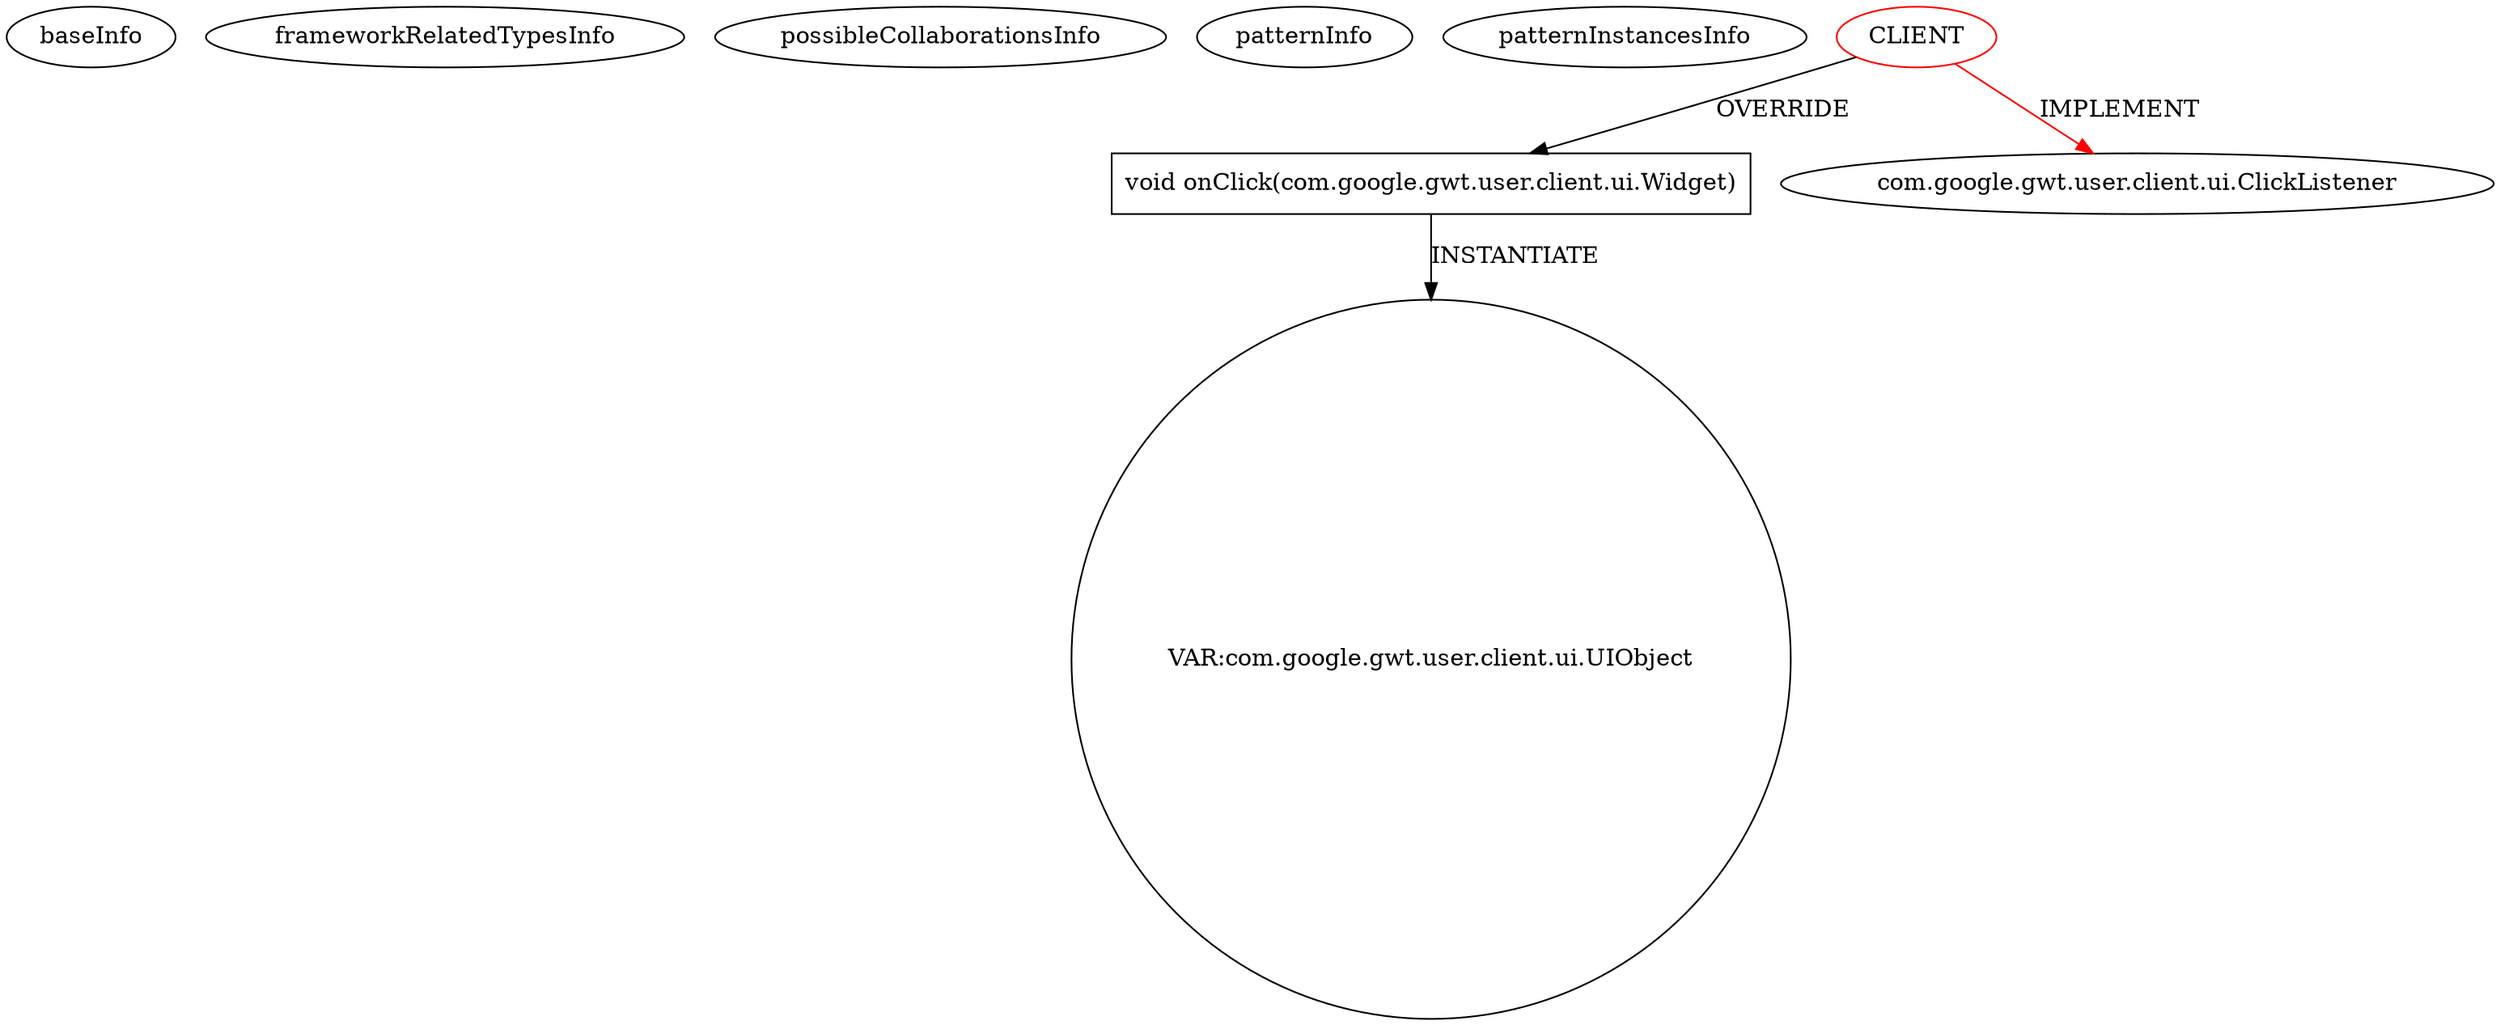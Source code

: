 digraph {
baseInfo[graphId=581,category="pattern",isAnonymous=false,possibleRelation=false]
frameworkRelatedTypesInfo[0="com.google.gwt.user.client.ui.ClickListener"]
possibleCollaborationsInfo[]
patternInfo[frequency=2.0,patternRootClient=0]
patternInstancesInfo[0="hmiguellima-ugat~/hmiguellima-ugat/ugat-master/src/org/ucp/gwt/widgets/EditableCombo.java~EditableCombo_ChoicesBtn_onClickAdapter~3036",1="hmiguellima-ugat~/hmiguellima-ugat/ugat-master/src/org/ucp/gwt/widgets/ExpandableLabel.java~ExpandableLabel_onClick~2991"]
2[label="void onClick(com.google.gwt.user.client.ui.Widget)",vertexType="OVERRIDING_METHOD_DECLARATION",isFrameworkType=false,shape=box]
0[label="CLIENT",vertexType="ROOT_CLIENT_CLASS_DECLARATION",isFrameworkType=false,color=red]
1[label="com.google.gwt.user.client.ui.ClickListener",vertexType="FRAMEWORK_INTERFACE_TYPE",isFrameworkType=false]
15[label="VAR:com.google.gwt.user.client.ui.UIObject",vertexType="VARIABLE_EXPRESION",isFrameworkType=false,shape=circle]
0->2[label="OVERRIDE"]
0->1[label="IMPLEMENT",color=red]
2->15[label="INSTANTIATE"]
}

